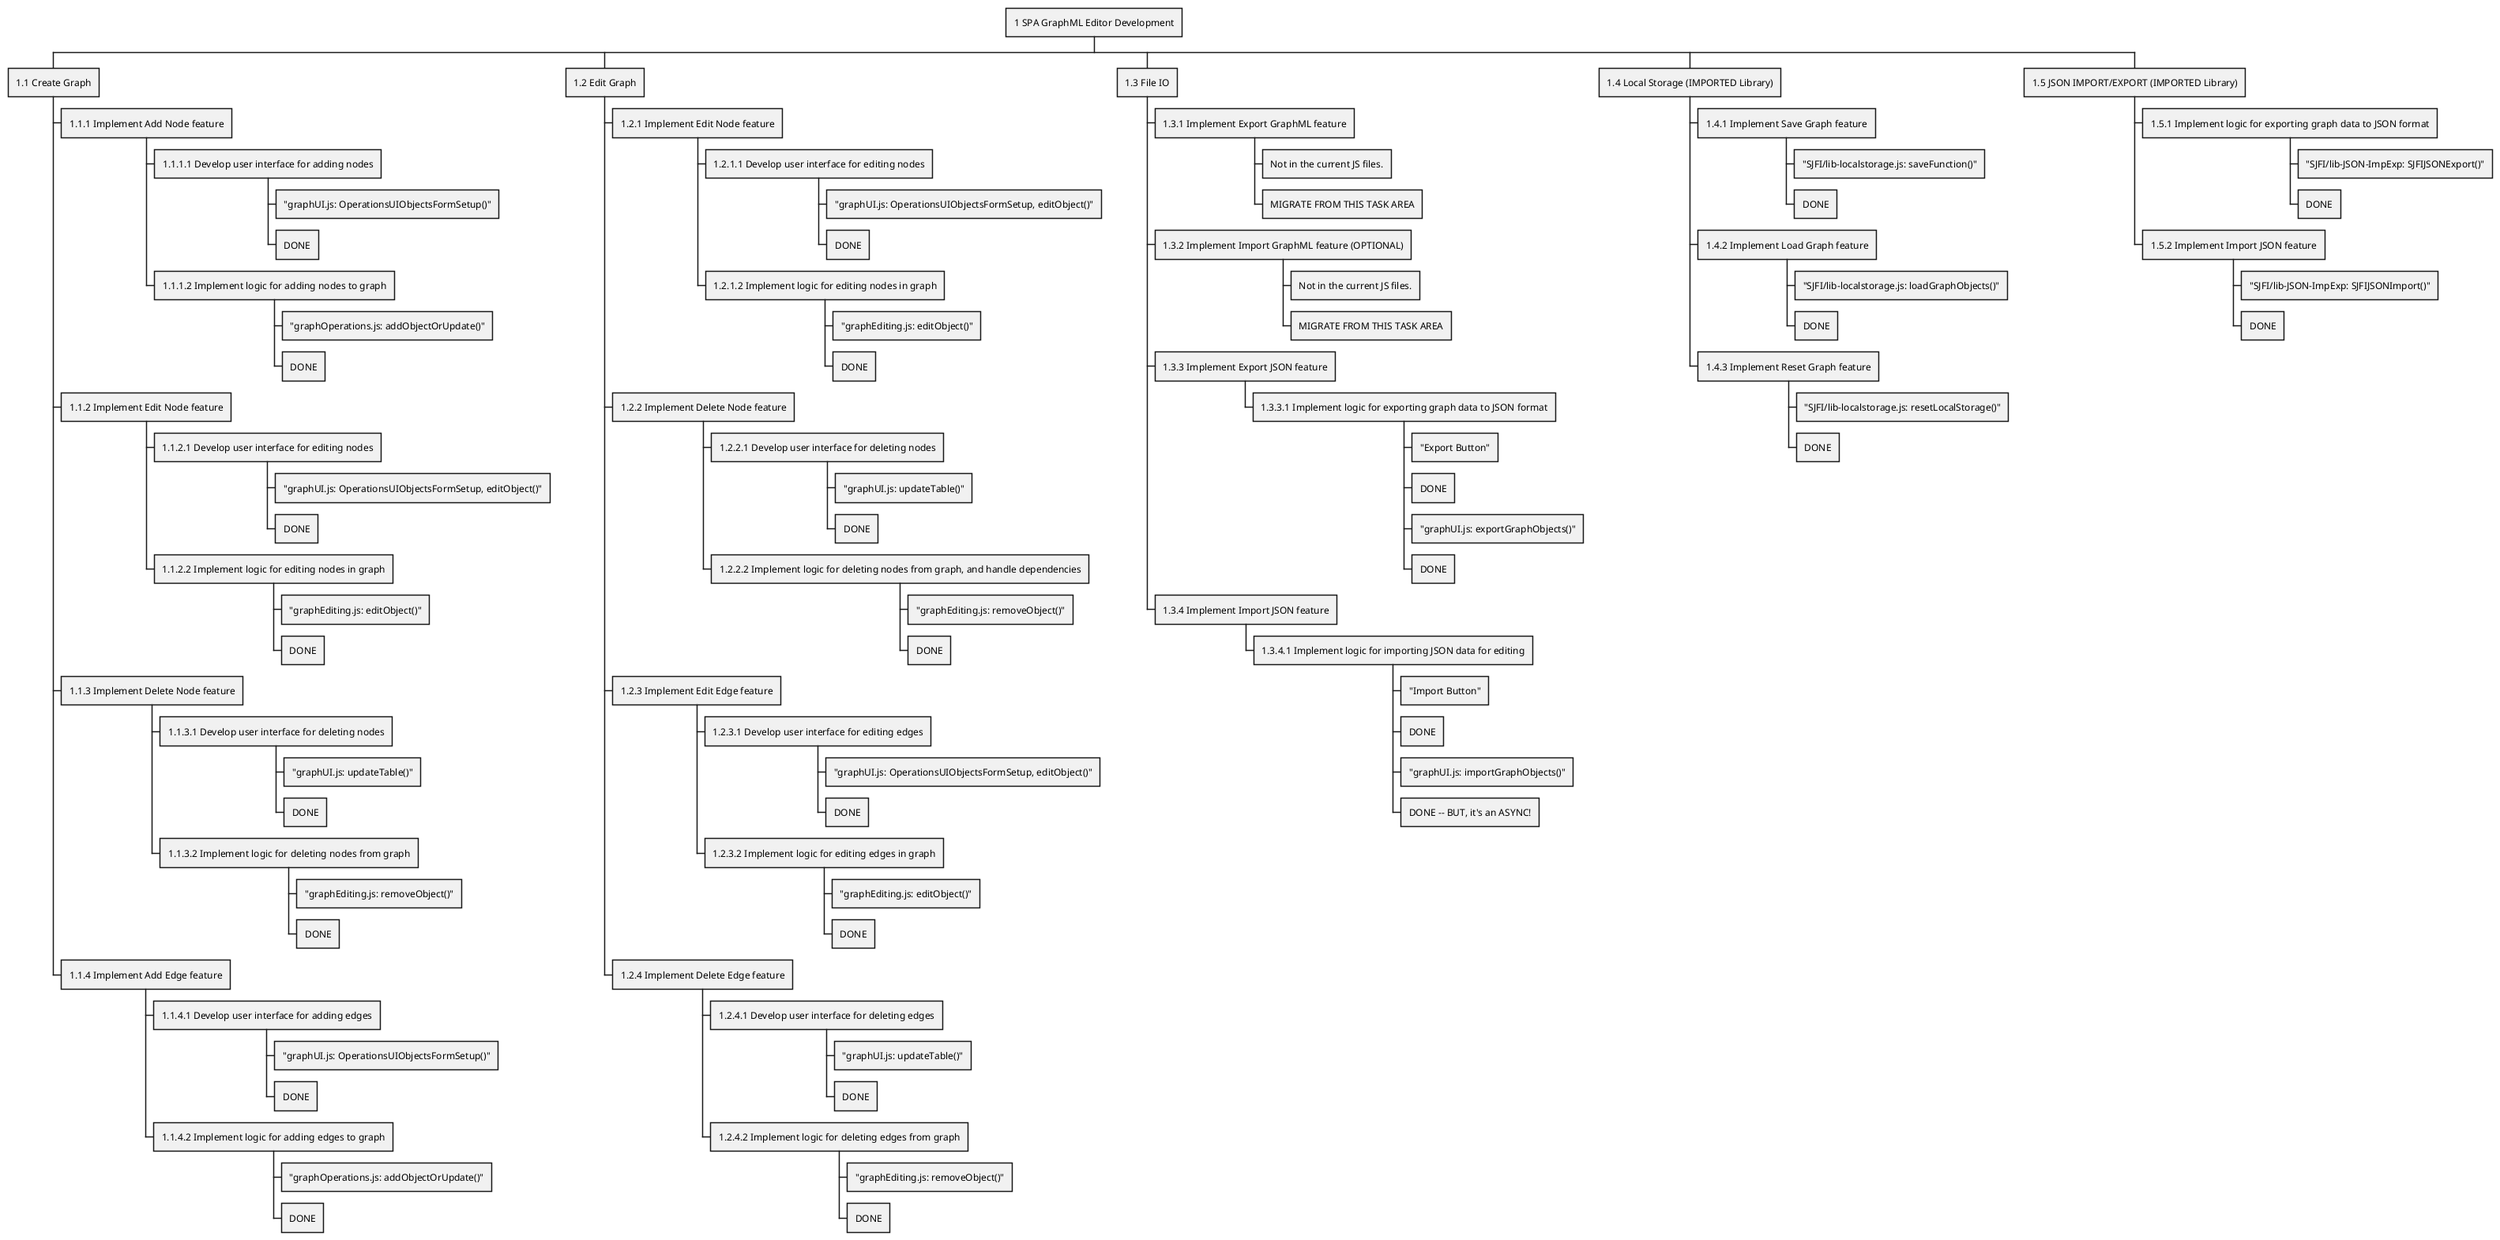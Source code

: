 @startwbs
+ 1 SPA GraphML Editor Development
++ 1.1 Create Graph
+++ 1.1.1 Implement Add Node feature
++++ 1.1.1.1 Develop user interface for adding nodes
+++++ "graphUI.js: OperationsUIObjectsFormSetup()"
+++++ DONE
++++ 1.1.1.2 Implement logic for adding nodes to graph
+++++ "graphOperations.js: addObjectOrUpdate()"
+++++ DONE
+++ 1.1.2 Implement Edit Node feature
++++ 1.1.2.1 Develop user interface for editing nodes
+++++ "graphUI.js: OperationsUIObjectsFormSetup, editObject()"
+++++ DONE
++++ 1.1.2.2 Implement logic for editing nodes in graph
+++++ "graphEditing.js: editObject()"
+++++ DONE
+++ 1.1.3 Implement Delete Node feature
++++ 1.1.3.1 Develop user interface for deleting nodes
+++++ "graphUI.js: updateTable()"
+++++ DONE
++++ 1.1.3.2 Implement logic for deleting nodes from graph
+++++ "graphEditing.js: removeObject()"
+++++ DONE
+++ 1.1.4 Implement Add Edge feature
++++ 1.1.4.1 Develop user interface for adding edges
+++++ "graphUI.js: OperationsUIObjectsFormSetup()"
+++++ DONE
++++ 1.1.4.2 Implement logic for adding edges to graph
+++++ "graphOperations.js: addObjectOrUpdate()"
+++++ DONE
++ 1.2 Edit Graph
+++ 1.2.1 Implement Edit Node feature
++++ 1.2.1.1 Develop user interface for editing nodes
+++++ "graphUI.js: OperationsUIObjectsFormSetup, editObject()"
+++++ DONE
++++ 1.2.1.2 Implement logic for editing nodes in graph
+++++ "graphEditing.js: editObject()"
+++++ DONE
+++ 1.2.2 Implement Delete Node feature
++++ 1.2.2.1 Develop user interface for deleting nodes
+++++ "graphUI.js: updateTable()"
+++++ DONE
++++ 1.2.2.2 Implement logic for deleting nodes from graph, and handle dependencies
+++++ "graphEditing.js: removeObject()"
+++++ DONE
+++ 1.2.3 Implement Edit Edge feature
++++ 1.2.3.1 Develop user interface for editing edges
+++++ "graphUI.js: OperationsUIObjectsFormSetup, editObject()"
+++++ DONE
++++ 1.2.3.2 Implement logic for editing edges in graph
+++++ "graphEditing.js: editObject()"
+++++ DONE
+++ 1.2.4 Implement Delete Edge feature
++++ 1.2.4.1 Develop user interface for deleting edges
+++++ "graphUI.js: updateTable()"
+++++ DONE
++++ 1.2.4.2 Implement logic for deleting edges from graph
+++++ "graphEditing.js: removeObject()"
+++++ DONE
++ 1.3 File IO
+++ 1.3.1 Implement Export GraphML feature
++++ Not in the current JS files.
++++ MIGRATE FROM THIS TASK AREA
+++ 1.3.2 Implement Import GraphML feature (OPTIONAL)
++++ Not in the current JS files.
++++ MIGRATE FROM THIS TASK AREA
+++ 1.3.3 Implement Export JSON feature
++++ 1.3.3.1 Implement logic for exporting graph data to JSON format
+++++ "Export Button"
+++++ DONE
+++++ "graphUI.js: exportGraphObjects()"
+++++ DONE
+++ 1.3.4 Implement Import JSON feature
++++ 1.3.4.1 Implement logic for importing JSON data for editing
+++++ "Import Button"
+++++ DONE
+++++ "graphUI.js: importGraphObjects()"
+++++ DONE -- BUT, it's an ASYNC!
++ 1.4 Local Storage (IMPORTED Library)
+++ 1.4.1 Implement Save Graph feature
++++ "SJFI/lib-localstorage.js: saveFunction()"
++++ DONE
+++ 1.4.2 Implement Load Graph feature
++++ "SJFI/lib-localstorage.js: loadGraphObjects()"
++++ DONE
+++ 1.4.3 Implement Reset Graph feature
++++ "SJFI/lib-localstorage.js: resetLocalStorage()"
++++ DONE
++ 1.5 JSON IMPORT/EXPORT (IMPORTED Library)
+++ 1.5.1 Implement logic for exporting graph data to JSON format
++++ "SJFI/lib-JSON-ImpExp: SJFIJSONExport()"
++++ DONE
+++ 1.5.2 Implement Import JSON feature
++++ "SJFI/lib-JSON-ImpExp: SJFIJSONImport()"
++++ DONE
@endwbs
